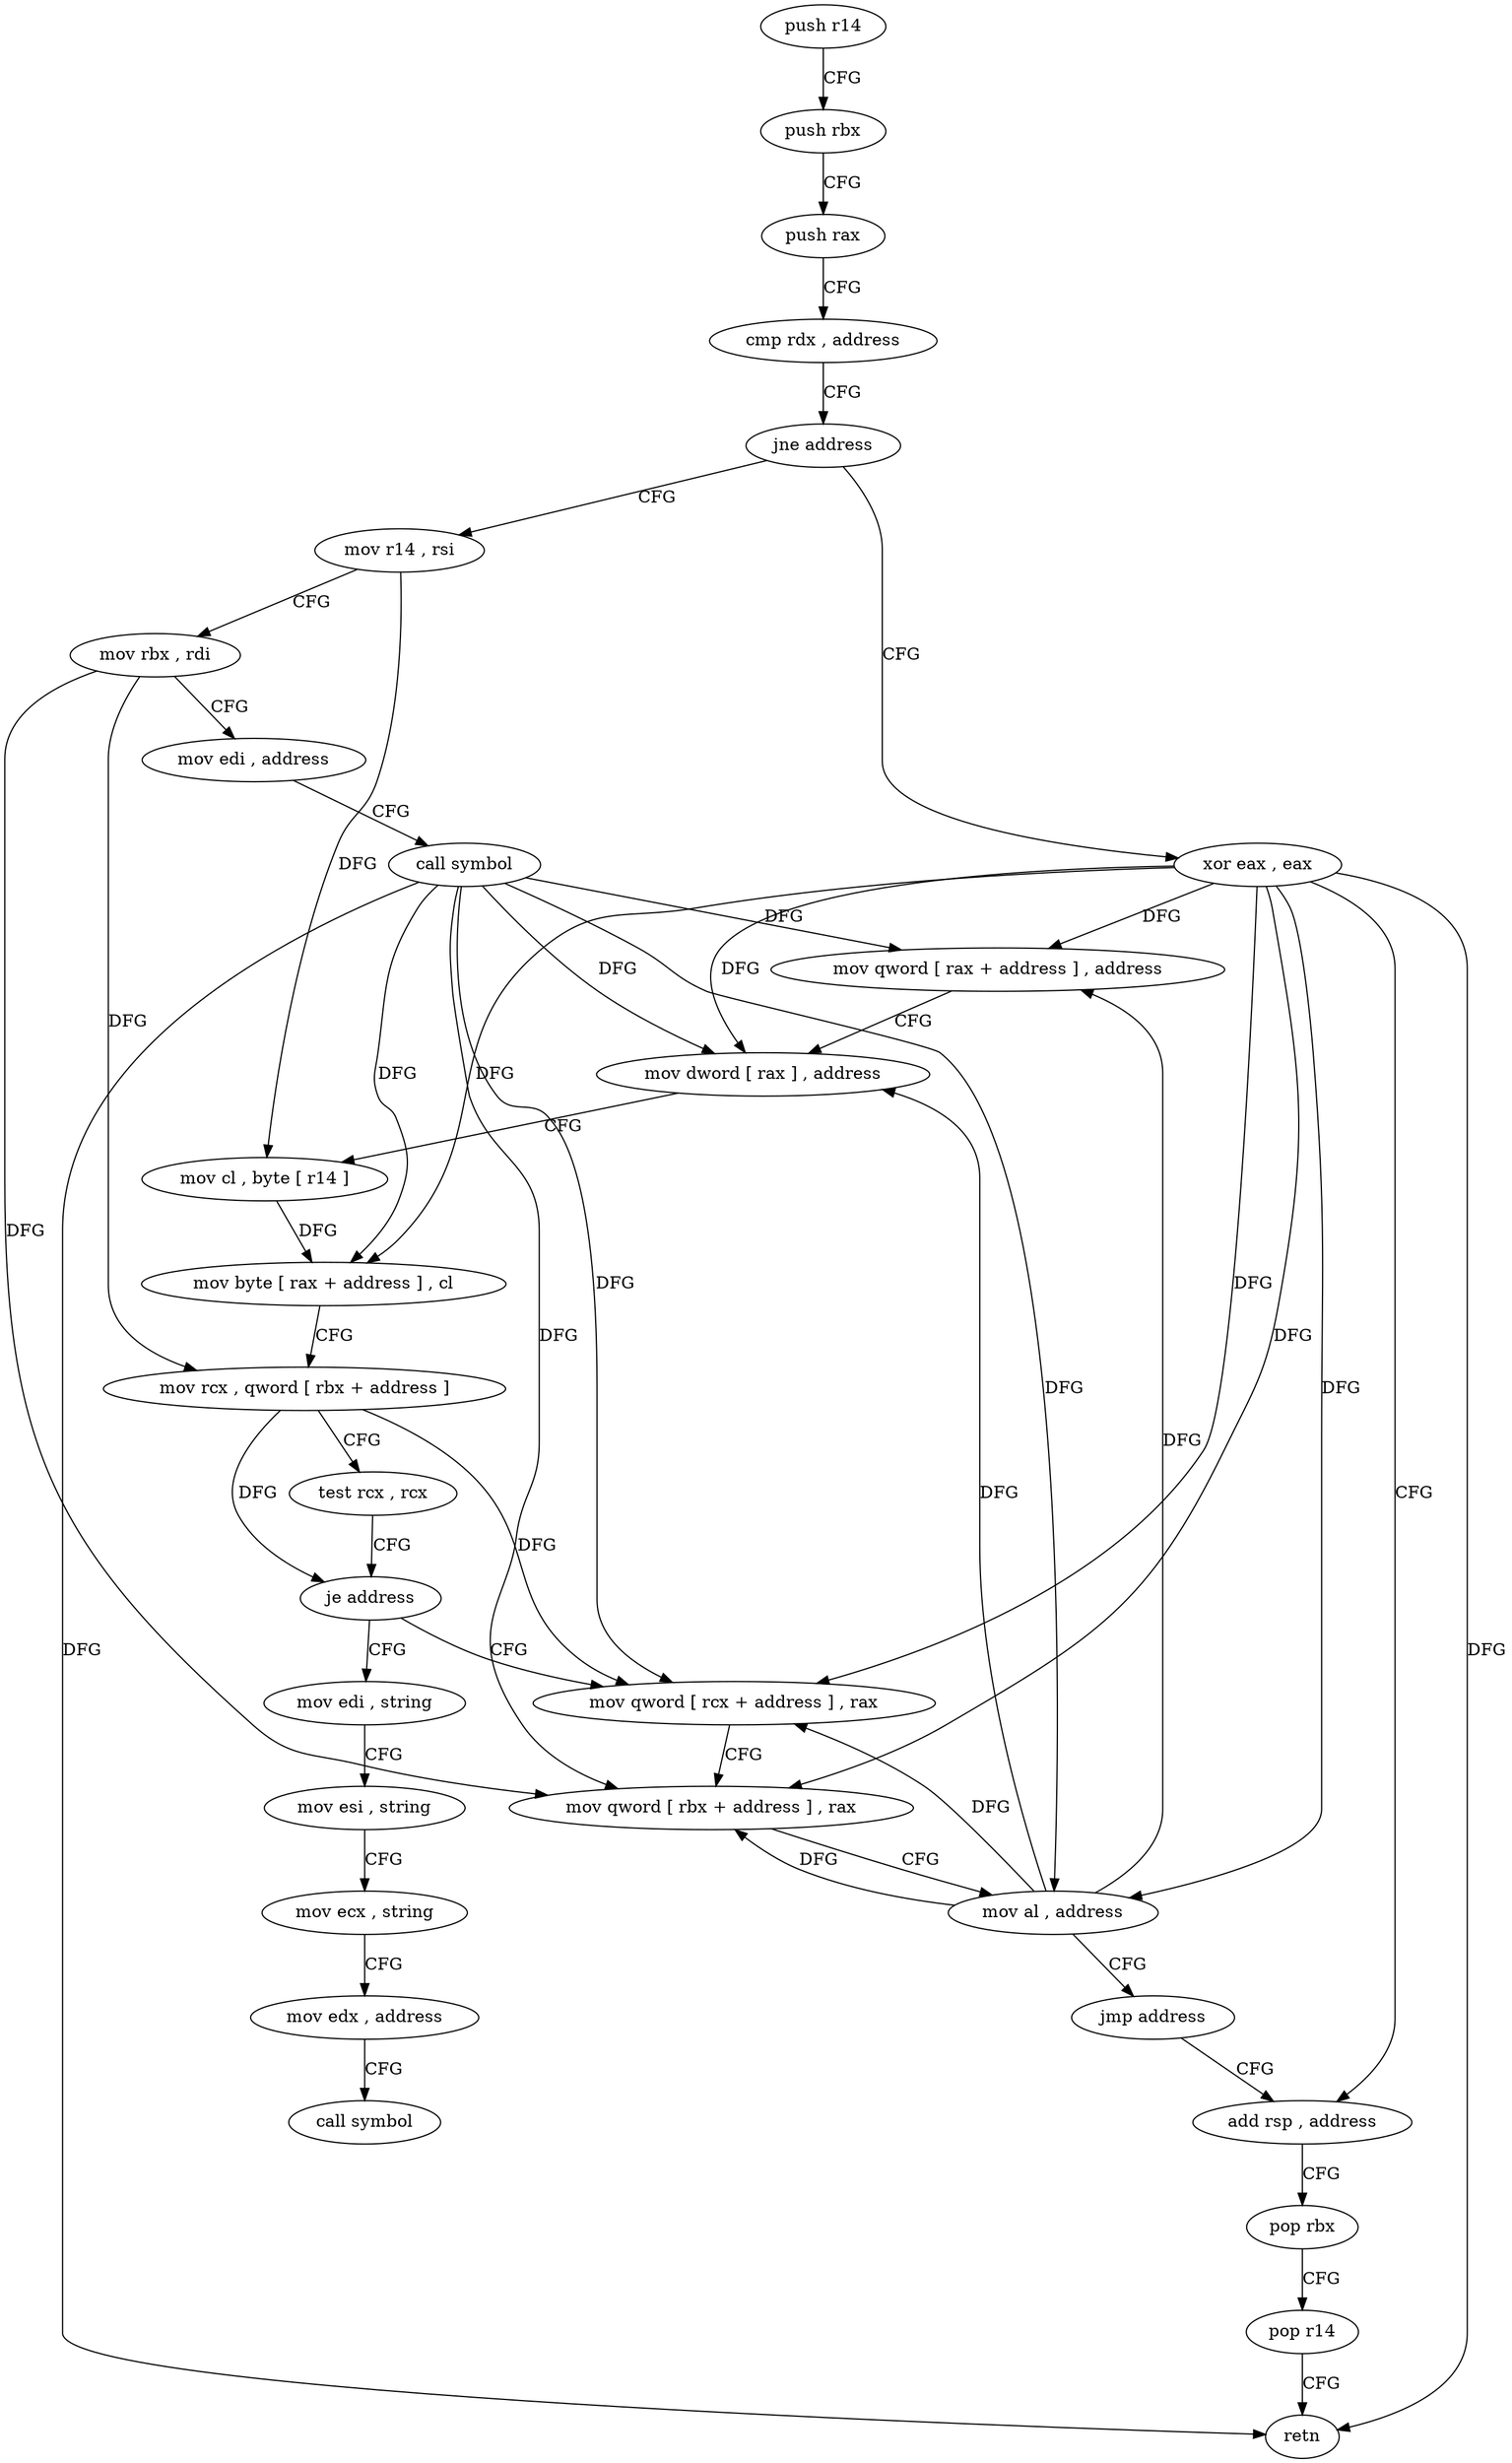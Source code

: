 digraph "func" {
"4206272" [label = "push r14" ]
"4206274" [label = "push rbx" ]
"4206275" [label = "push rax" ]
"4206276" [label = "cmp rdx , address" ]
"4206280" [label = "jne address" ]
"4206339" [label = "xor eax , eax" ]
"4206282" [label = "mov r14 , rsi" ]
"4206341" [label = "add rsp , address" ]
"4206285" [label = "mov rbx , rdi" ]
"4206288" [label = "mov edi , address" ]
"4206293" [label = "call symbol" ]
"4206298" [label = "mov qword [ rax + address ] , address" ]
"4206306" [label = "mov dword [ rax ] , address" ]
"4206312" [label = "mov cl , byte [ r14 ]" ]
"4206315" [label = "mov byte [ rax + address ] , cl" ]
"4206318" [label = "mov rcx , qword [ rbx + address ]" ]
"4206322" [label = "test rcx , rcx" ]
"4206325" [label = "je address" ]
"4206349" [label = "mov edi , string" ]
"4206327" [label = "mov qword [ rcx + address ] , rax" ]
"4206354" [label = "mov esi , string" ]
"4206359" [label = "mov ecx , string" ]
"4206364" [label = "mov edx , address" ]
"4206369" [label = "call symbol" ]
"4206331" [label = "mov qword [ rbx + address ] , rax" ]
"4206335" [label = "mov al , address" ]
"4206337" [label = "jmp address" ]
"4206345" [label = "pop rbx" ]
"4206346" [label = "pop r14" ]
"4206348" [label = "retn" ]
"4206272" -> "4206274" [ label = "CFG" ]
"4206274" -> "4206275" [ label = "CFG" ]
"4206275" -> "4206276" [ label = "CFG" ]
"4206276" -> "4206280" [ label = "CFG" ]
"4206280" -> "4206339" [ label = "CFG" ]
"4206280" -> "4206282" [ label = "CFG" ]
"4206339" -> "4206341" [ label = "CFG" ]
"4206339" -> "4206298" [ label = "DFG" ]
"4206339" -> "4206306" [ label = "DFG" ]
"4206339" -> "4206315" [ label = "DFG" ]
"4206339" -> "4206348" [ label = "DFG" ]
"4206339" -> "4206327" [ label = "DFG" ]
"4206339" -> "4206331" [ label = "DFG" ]
"4206339" -> "4206335" [ label = "DFG" ]
"4206282" -> "4206285" [ label = "CFG" ]
"4206282" -> "4206312" [ label = "DFG" ]
"4206341" -> "4206345" [ label = "CFG" ]
"4206285" -> "4206288" [ label = "CFG" ]
"4206285" -> "4206318" [ label = "DFG" ]
"4206285" -> "4206331" [ label = "DFG" ]
"4206288" -> "4206293" [ label = "CFG" ]
"4206293" -> "4206298" [ label = "DFG" ]
"4206293" -> "4206306" [ label = "DFG" ]
"4206293" -> "4206315" [ label = "DFG" ]
"4206293" -> "4206348" [ label = "DFG" ]
"4206293" -> "4206327" [ label = "DFG" ]
"4206293" -> "4206331" [ label = "DFG" ]
"4206293" -> "4206335" [ label = "DFG" ]
"4206298" -> "4206306" [ label = "CFG" ]
"4206306" -> "4206312" [ label = "CFG" ]
"4206312" -> "4206315" [ label = "DFG" ]
"4206315" -> "4206318" [ label = "CFG" ]
"4206318" -> "4206322" [ label = "CFG" ]
"4206318" -> "4206325" [ label = "DFG" ]
"4206318" -> "4206327" [ label = "DFG" ]
"4206322" -> "4206325" [ label = "CFG" ]
"4206325" -> "4206349" [ label = "CFG" ]
"4206325" -> "4206327" [ label = "CFG" ]
"4206349" -> "4206354" [ label = "CFG" ]
"4206327" -> "4206331" [ label = "CFG" ]
"4206354" -> "4206359" [ label = "CFG" ]
"4206359" -> "4206364" [ label = "CFG" ]
"4206364" -> "4206369" [ label = "CFG" ]
"4206331" -> "4206335" [ label = "CFG" ]
"4206335" -> "4206337" [ label = "CFG" ]
"4206335" -> "4206298" [ label = "DFG" ]
"4206335" -> "4206306" [ label = "DFG" ]
"4206335" -> "4206327" [ label = "DFG" ]
"4206335" -> "4206331" [ label = "DFG" ]
"4206337" -> "4206341" [ label = "CFG" ]
"4206345" -> "4206346" [ label = "CFG" ]
"4206346" -> "4206348" [ label = "CFG" ]
}
